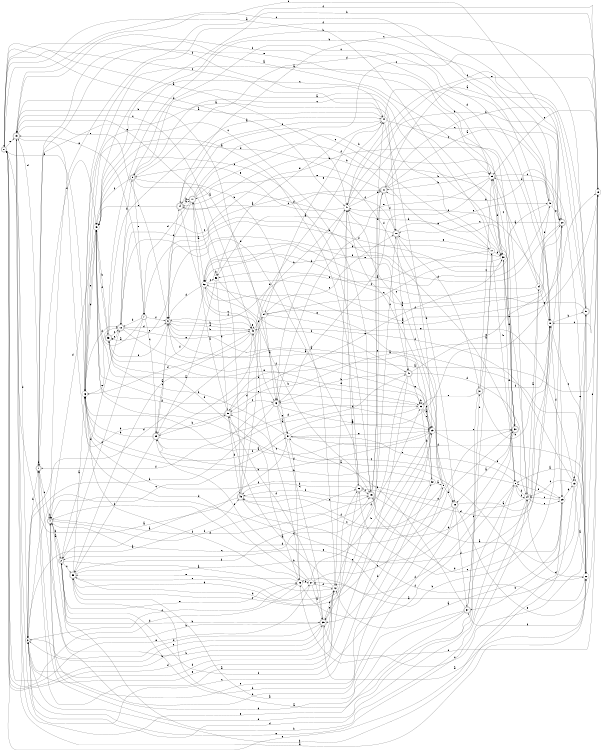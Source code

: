 digraph n47_10 {
__start0 [label="" shape="none"];

rankdir=LR;
size="8,5";

s0 [style="rounded,filled", color="black", fillcolor="white" shape="doublecircle", label="0"];
s1 [style="rounded,filled", color="black", fillcolor="white" shape="doublecircle", label="1"];
s2 [style="rounded,filled", color="black", fillcolor="white" shape="doublecircle", label="2"];
s3 [style="filled", color="black", fillcolor="white" shape="circle", label="3"];
s4 [style="rounded,filled", color="black", fillcolor="white" shape="doublecircle", label="4"];
s5 [style="rounded,filled", color="black", fillcolor="white" shape="doublecircle", label="5"];
s6 [style="rounded,filled", color="black", fillcolor="white" shape="doublecircle", label="6"];
s7 [style="rounded,filled", color="black", fillcolor="white" shape="doublecircle", label="7"];
s8 [style="filled", color="black", fillcolor="white" shape="circle", label="8"];
s9 [style="filled", color="black", fillcolor="white" shape="circle", label="9"];
s10 [style="rounded,filled", color="black", fillcolor="white" shape="doublecircle", label="10"];
s11 [style="rounded,filled", color="black", fillcolor="white" shape="doublecircle", label="11"];
s12 [style="rounded,filled", color="black", fillcolor="white" shape="doublecircle", label="12"];
s13 [style="filled", color="black", fillcolor="white" shape="circle", label="13"];
s14 [style="rounded,filled", color="black", fillcolor="white" shape="doublecircle", label="14"];
s15 [style="rounded,filled", color="black", fillcolor="white" shape="doublecircle", label="15"];
s16 [style="filled", color="black", fillcolor="white" shape="circle", label="16"];
s17 [style="filled", color="black", fillcolor="white" shape="circle", label="17"];
s18 [style="filled", color="black", fillcolor="white" shape="circle", label="18"];
s19 [style="filled", color="black", fillcolor="white" shape="circle", label="19"];
s20 [style="rounded,filled", color="black", fillcolor="white" shape="doublecircle", label="20"];
s21 [style="rounded,filled", color="black", fillcolor="white" shape="doublecircle", label="21"];
s22 [style="filled", color="black", fillcolor="white" shape="circle", label="22"];
s23 [style="filled", color="black", fillcolor="white" shape="circle", label="23"];
s24 [style="filled", color="black", fillcolor="white" shape="circle", label="24"];
s25 [style="filled", color="black", fillcolor="white" shape="circle", label="25"];
s26 [style="filled", color="black", fillcolor="white" shape="circle", label="26"];
s27 [style="filled", color="black", fillcolor="white" shape="circle", label="27"];
s28 [style="rounded,filled", color="black", fillcolor="white" shape="doublecircle", label="28"];
s29 [style="rounded,filled", color="black", fillcolor="white" shape="doublecircle", label="29"];
s30 [style="rounded,filled", color="black", fillcolor="white" shape="doublecircle", label="30"];
s31 [style="rounded,filled", color="black", fillcolor="white" shape="doublecircle", label="31"];
s32 [style="filled", color="black", fillcolor="white" shape="circle", label="32"];
s33 [style="filled", color="black", fillcolor="white" shape="circle", label="33"];
s34 [style="filled", color="black", fillcolor="white" shape="circle", label="34"];
s35 [style="rounded,filled", color="black", fillcolor="white" shape="doublecircle", label="35"];
s36 [style="rounded,filled", color="black", fillcolor="white" shape="doublecircle", label="36"];
s37 [style="rounded,filled", color="black", fillcolor="white" shape="doublecircle", label="37"];
s38 [style="filled", color="black", fillcolor="white" shape="circle", label="38"];
s39 [style="filled", color="black", fillcolor="white" shape="circle", label="39"];
s40 [style="filled", color="black", fillcolor="white" shape="circle", label="40"];
s41 [style="rounded,filled", color="black", fillcolor="white" shape="doublecircle", label="41"];
s42 [style="filled", color="black", fillcolor="white" shape="circle", label="42"];
s43 [style="rounded,filled", color="black", fillcolor="white" shape="doublecircle", label="43"];
s44 [style="filled", color="black", fillcolor="white" shape="circle", label="44"];
s45 [style="rounded,filled", color="black", fillcolor="white" shape="doublecircle", label="45"];
s46 [style="rounded,filled", color="black", fillcolor="white" shape="doublecircle", label="46"];
s47 [style="filled", color="black", fillcolor="white" shape="circle", label="47"];
s48 [style="filled", color="black", fillcolor="white" shape="circle", label="48"];
s49 [style="filled", color="black", fillcolor="white" shape="circle", label="49"];
s50 [style="rounded,filled", color="black", fillcolor="white" shape="doublecircle", label="50"];
s51 [style="rounded,filled", color="black", fillcolor="white" shape="doublecircle", label="51"];
s52 [style="filled", color="black", fillcolor="white" shape="circle", label="52"];
s53 [style="rounded,filled", color="black", fillcolor="white" shape="doublecircle", label="53"];
s54 [style="filled", color="black", fillcolor="white" shape="circle", label="54"];
s55 [style="rounded,filled", color="black", fillcolor="white" shape="doublecircle", label="55"];
s56 [style="filled", color="black", fillcolor="white" shape="circle", label="56"];
s57 [style="filled", color="black", fillcolor="white" shape="circle", label="57"];
s0 -> s47 [label="a"];
s0 -> s35 [label="b"];
s0 -> s44 [label="c"];
s0 -> s47 [label="d"];
s0 -> s15 [label="e"];
s0 -> s44 [label="f"];
s1 -> s10 [label="a"];
s1 -> s1 [label="b"];
s1 -> s4 [label="c"];
s1 -> s15 [label="d"];
s1 -> s39 [label="e"];
s1 -> s49 [label="f"];
s2 -> s42 [label="a"];
s2 -> s35 [label="b"];
s2 -> s55 [label="c"];
s2 -> s12 [label="d"];
s2 -> s26 [label="e"];
s2 -> s4 [label="f"];
s3 -> s46 [label="a"];
s3 -> s1 [label="b"];
s3 -> s57 [label="c"];
s3 -> s36 [label="d"];
s3 -> s24 [label="e"];
s3 -> s26 [label="f"];
s4 -> s2 [label="a"];
s4 -> s4 [label="b"];
s4 -> s10 [label="c"];
s4 -> s45 [label="d"];
s4 -> s32 [label="e"];
s4 -> s36 [label="f"];
s5 -> s57 [label="a"];
s5 -> s42 [label="b"];
s5 -> s38 [label="c"];
s5 -> s25 [label="d"];
s5 -> s7 [label="e"];
s5 -> s49 [label="f"];
s6 -> s28 [label="a"];
s6 -> s48 [label="b"];
s6 -> s22 [label="c"];
s6 -> s48 [label="d"];
s6 -> s14 [label="e"];
s6 -> s53 [label="f"];
s7 -> s49 [label="a"];
s7 -> s12 [label="b"];
s7 -> s29 [label="c"];
s7 -> s2 [label="d"];
s7 -> s15 [label="e"];
s7 -> s6 [label="f"];
s8 -> s55 [label="a"];
s8 -> s14 [label="b"];
s8 -> s50 [label="c"];
s8 -> s3 [label="d"];
s8 -> s57 [label="e"];
s8 -> s24 [label="f"];
s9 -> s6 [label="a"];
s9 -> s2 [label="b"];
s9 -> s47 [label="c"];
s9 -> s28 [label="d"];
s9 -> s11 [label="e"];
s9 -> s46 [label="f"];
s10 -> s56 [label="a"];
s10 -> s28 [label="b"];
s10 -> s14 [label="c"];
s10 -> s31 [label="d"];
s10 -> s40 [label="e"];
s10 -> s41 [label="f"];
s11 -> s52 [label="a"];
s11 -> s24 [label="b"];
s11 -> s19 [label="c"];
s11 -> s7 [label="d"];
s11 -> s53 [label="e"];
s11 -> s17 [label="f"];
s12 -> s21 [label="a"];
s12 -> s5 [label="b"];
s12 -> s53 [label="c"];
s12 -> s6 [label="d"];
s12 -> s48 [label="e"];
s12 -> s23 [label="f"];
s13 -> s22 [label="a"];
s13 -> s3 [label="b"];
s13 -> s24 [label="c"];
s13 -> s48 [label="d"];
s13 -> s51 [label="e"];
s13 -> s13 [label="f"];
s14 -> s11 [label="a"];
s14 -> s11 [label="b"];
s14 -> s51 [label="c"];
s14 -> s41 [label="d"];
s14 -> s49 [label="e"];
s14 -> s43 [label="f"];
s15 -> s22 [label="a"];
s15 -> s50 [label="b"];
s15 -> s48 [label="c"];
s15 -> s3 [label="d"];
s15 -> s6 [label="e"];
s15 -> s39 [label="f"];
s16 -> s38 [label="a"];
s16 -> s49 [label="b"];
s16 -> s45 [label="c"];
s16 -> s0 [label="d"];
s16 -> s12 [label="e"];
s16 -> s12 [label="f"];
s17 -> s0 [label="a"];
s17 -> s8 [label="b"];
s17 -> s14 [label="c"];
s17 -> s38 [label="d"];
s17 -> s10 [label="e"];
s17 -> s6 [label="f"];
s18 -> s50 [label="a"];
s18 -> s51 [label="b"];
s18 -> s0 [label="c"];
s18 -> s36 [label="d"];
s18 -> s47 [label="e"];
s18 -> s25 [label="f"];
s19 -> s50 [label="a"];
s19 -> s49 [label="b"];
s19 -> s18 [label="c"];
s19 -> s26 [label="d"];
s19 -> s39 [label="e"];
s19 -> s4 [label="f"];
s20 -> s15 [label="a"];
s20 -> s26 [label="b"];
s20 -> s10 [label="c"];
s20 -> s36 [label="d"];
s20 -> s6 [label="e"];
s20 -> s16 [label="f"];
s21 -> s40 [label="a"];
s21 -> s39 [label="b"];
s21 -> s35 [label="c"];
s21 -> s49 [label="d"];
s21 -> s19 [label="e"];
s21 -> s10 [label="f"];
s22 -> s8 [label="a"];
s22 -> s21 [label="b"];
s22 -> s18 [label="c"];
s22 -> s24 [label="d"];
s22 -> s19 [label="e"];
s22 -> s37 [label="f"];
s23 -> s16 [label="a"];
s23 -> s16 [label="b"];
s23 -> s15 [label="c"];
s23 -> s55 [label="d"];
s23 -> s30 [label="e"];
s23 -> s25 [label="f"];
s24 -> s34 [label="a"];
s24 -> s2 [label="b"];
s24 -> s25 [label="c"];
s24 -> s45 [label="d"];
s24 -> s47 [label="e"];
s24 -> s8 [label="f"];
s25 -> s42 [label="a"];
s25 -> s37 [label="b"];
s25 -> s24 [label="c"];
s25 -> s13 [label="d"];
s25 -> s0 [label="e"];
s25 -> s8 [label="f"];
s26 -> s8 [label="a"];
s26 -> s27 [label="b"];
s26 -> s48 [label="c"];
s26 -> s0 [label="d"];
s26 -> s55 [label="e"];
s26 -> s16 [label="f"];
s27 -> s35 [label="a"];
s27 -> s23 [label="b"];
s27 -> s9 [label="c"];
s27 -> s16 [label="d"];
s27 -> s0 [label="e"];
s27 -> s29 [label="f"];
s28 -> s18 [label="a"];
s28 -> s4 [label="b"];
s28 -> s46 [label="c"];
s28 -> s37 [label="d"];
s28 -> s19 [label="e"];
s28 -> s2 [label="f"];
s29 -> s41 [label="a"];
s29 -> s16 [label="b"];
s29 -> s6 [label="c"];
s29 -> s33 [label="d"];
s29 -> s44 [label="e"];
s29 -> s55 [label="f"];
s30 -> s28 [label="a"];
s30 -> s7 [label="b"];
s30 -> s39 [label="c"];
s30 -> s4 [label="d"];
s30 -> s38 [label="e"];
s30 -> s27 [label="f"];
s31 -> s17 [label="a"];
s31 -> s18 [label="b"];
s31 -> s39 [label="c"];
s31 -> s1 [label="d"];
s31 -> s33 [label="e"];
s31 -> s18 [label="f"];
s32 -> s9 [label="a"];
s32 -> s29 [label="b"];
s32 -> s47 [label="c"];
s32 -> s35 [label="d"];
s32 -> s52 [label="e"];
s32 -> s16 [label="f"];
s33 -> s23 [label="a"];
s33 -> s33 [label="b"];
s33 -> s49 [label="c"];
s33 -> s32 [label="d"];
s33 -> s23 [label="e"];
s33 -> s16 [label="f"];
s34 -> s39 [label="a"];
s34 -> s12 [label="b"];
s34 -> s52 [label="c"];
s34 -> s4 [label="d"];
s34 -> s18 [label="e"];
s34 -> s40 [label="f"];
s35 -> s22 [label="a"];
s35 -> s4 [label="b"];
s35 -> s42 [label="c"];
s35 -> s3 [label="d"];
s35 -> s3 [label="e"];
s35 -> s50 [label="f"];
s36 -> s16 [label="a"];
s36 -> s46 [label="b"];
s36 -> s30 [label="c"];
s36 -> s12 [label="d"];
s36 -> s3 [label="e"];
s36 -> s45 [label="f"];
s37 -> s55 [label="a"];
s37 -> s17 [label="b"];
s37 -> s31 [label="c"];
s37 -> s4 [label="d"];
s37 -> s15 [label="e"];
s37 -> s57 [label="f"];
s38 -> s5 [label="a"];
s38 -> s52 [label="b"];
s38 -> s54 [label="c"];
s38 -> s8 [label="d"];
s38 -> s30 [label="e"];
s38 -> s52 [label="f"];
s39 -> s1 [label="a"];
s39 -> s21 [label="b"];
s39 -> s20 [label="c"];
s39 -> s38 [label="d"];
s39 -> s43 [label="e"];
s39 -> s43 [label="f"];
s40 -> s52 [label="a"];
s40 -> s49 [label="b"];
s40 -> s5 [label="c"];
s40 -> s39 [label="d"];
s40 -> s20 [label="e"];
s40 -> s6 [label="f"];
s41 -> s1 [label="a"];
s41 -> s43 [label="b"];
s41 -> s20 [label="c"];
s41 -> s24 [label="d"];
s41 -> s33 [label="e"];
s41 -> s42 [label="f"];
s42 -> s50 [label="a"];
s42 -> s1 [label="b"];
s42 -> s35 [label="c"];
s42 -> s0 [label="d"];
s42 -> s47 [label="e"];
s42 -> s27 [label="f"];
s43 -> s23 [label="a"];
s43 -> s3 [label="b"];
s43 -> s35 [label="c"];
s43 -> s23 [label="d"];
s43 -> s57 [label="e"];
s43 -> s1 [label="f"];
s44 -> s15 [label="a"];
s44 -> s23 [label="b"];
s44 -> s30 [label="c"];
s44 -> s18 [label="d"];
s44 -> s54 [label="e"];
s44 -> s14 [label="f"];
s45 -> s51 [label="a"];
s45 -> s21 [label="b"];
s45 -> s25 [label="c"];
s45 -> s44 [label="d"];
s45 -> s49 [label="e"];
s45 -> s46 [label="f"];
s46 -> s2 [label="a"];
s46 -> s47 [label="b"];
s46 -> s33 [label="c"];
s46 -> s48 [label="d"];
s46 -> s15 [label="e"];
s46 -> s22 [label="f"];
s47 -> s36 [label="a"];
s47 -> s20 [label="b"];
s47 -> s20 [label="c"];
s47 -> s43 [label="d"];
s47 -> s5 [label="e"];
s47 -> s21 [label="f"];
s48 -> s55 [label="a"];
s48 -> s6 [label="b"];
s48 -> s52 [label="c"];
s48 -> s16 [label="d"];
s48 -> s48 [label="e"];
s48 -> s54 [label="f"];
s49 -> s22 [label="a"];
s49 -> s53 [label="b"];
s49 -> s38 [label="c"];
s49 -> s4 [label="d"];
s49 -> s16 [label="e"];
s49 -> s33 [label="f"];
s50 -> s11 [label="a"];
s50 -> s29 [label="b"];
s50 -> s43 [label="c"];
s50 -> s46 [label="d"];
s50 -> s38 [label="e"];
s50 -> s49 [label="f"];
s51 -> s47 [label="a"];
s51 -> s21 [label="b"];
s51 -> s35 [label="c"];
s51 -> s56 [label="d"];
s51 -> s2 [label="e"];
s51 -> s47 [label="f"];
s52 -> s19 [label="a"];
s52 -> s45 [label="b"];
s52 -> s56 [label="c"];
s52 -> s6 [label="d"];
s52 -> s19 [label="e"];
s52 -> s29 [label="f"];
s53 -> s44 [label="a"];
s53 -> s18 [label="b"];
s53 -> s12 [label="c"];
s53 -> s26 [label="d"];
s53 -> s33 [label="e"];
s53 -> s49 [label="f"];
s54 -> s43 [label="a"];
s54 -> s15 [label="b"];
s54 -> s10 [label="c"];
s54 -> s3 [label="d"];
s54 -> s13 [label="e"];
s54 -> s20 [label="f"];
s55 -> s16 [label="a"];
s55 -> s30 [label="b"];
s55 -> s23 [label="c"];
s55 -> s42 [label="d"];
s55 -> s27 [label="e"];
s55 -> s45 [label="f"];
s56 -> s29 [label="a"];
s56 -> s56 [label="b"];
s56 -> s11 [label="c"];
s56 -> s50 [label="d"];
s56 -> s44 [label="e"];
s56 -> s41 [label="f"];
s57 -> s0 [label="a"];
s57 -> s53 [label="b"];
s57 -> s20 [label="c"];
s57 -> s26 [label="d"];
s57 -> s23 [label="e"];
s57 -> s22 [label="f"];

}